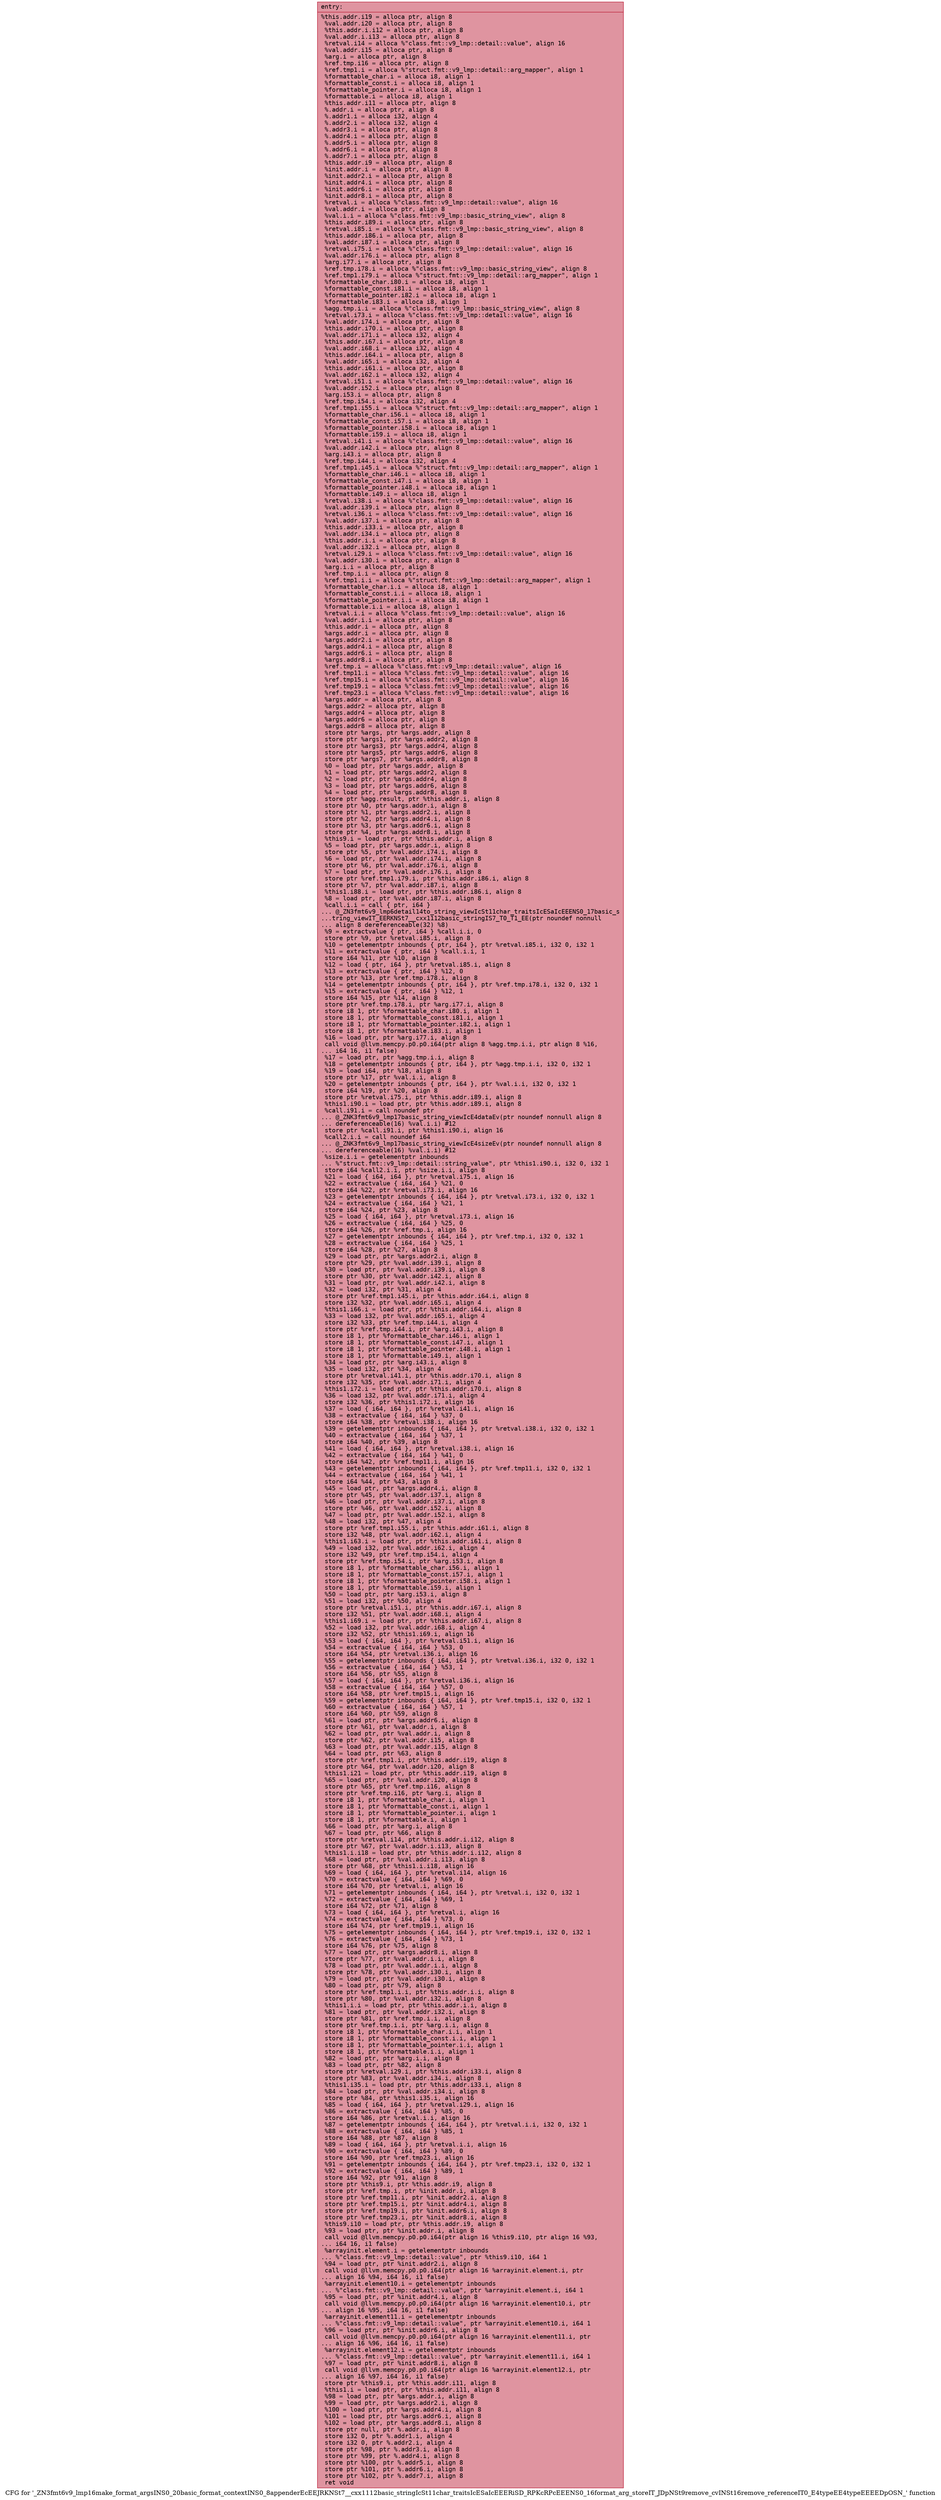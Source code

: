 digraph "CFG for '_ZN3fmt6v9_lmp16make_format_argsINS0_20basic_format_contextINS0_8appenderEcEEJRKNSt7__cxx1112basic_stringIcSt11char_traitsIcESaIcEEERiSD_RPKcRPcEEENS0_16format_arg_storeIT_JDpNSt9remove_cvINSt16remove_referenceIT0_E4typeEE4typeEEEEDpOSN_' function" {
	label="CFG for '_ZN3fmt6v9_lmp16make_format_argsINS0_20basic_format_contextINS0_8appenderEcEEJRKNSt7__cxx1112basic_stringIcSt11char_traitsIcESaIcEEERiSD_RPKcRPcEEENS0_16format_arg_storeIT_JDpNSt9remove_cvINSt16remove_referenceIT0_E4typeEE4typeEEEEDpOSN_' function";

	Node0x560f40df0110 [shape=record,color="#b70d28ff", style=filled, fillcolor="#b70d2870" fontname="Courier",label="{entry:\l|  %this.addr.i19 = alloca ptr, align 8\l  %val.addr.i20 = alloca ptr, align 8\l  %this.addr.i.i12 = alloca ptr, align 8\l  %val.addr.i.i13 = alloca ptr, align 8\l  %retval.i14 = alloca %\"class.fmt::v9_lmp::detail::value\", align 16\l  %val.addr.i15 = alloca ptr, align 8\l  %arg.i = alloca ptr, align 8\l  %ref.tmp.i16 = alloca ptr, align 8\l  %ref.tmp1.i = alloca %\"struct.fmt::v9_lmp::detail::arg_mapper\", align 1\l  %formattable_char.i = alloca i8, align 1\l  %formattable_const.i = alloca i8, align 1\l  %formattable_pointer.i = alloca i8, align 1\l  %formattable.i = alloca i8, align 1\l  %this.addr.i11 = alloca ptr, align 8\l  %.addr.i = alloca ptr, align 8\l  %.addr1.i = alloca i32, align 4\l  %.addr2.i = alloca i32, align 4\l  %.addr3.i = alloca ptr, align 8\l  %.addr4.i = alloca ptr, align 8\l  %.addr5.i = alloca ptr, align 8\l  %.addr6.i = alloca ptr, align 8\l  %.addr7.i = alloca ptr, align 8\l  %this.addr.i9 = alloca ptr, align 8\l  %init.addr.i = alloca ptr, align 8\l  %init.addr2.i = alloca ptr, align 8\l  %init.addr4.i = alloca ptr, align 8\l  %init.addr6.i = alloca ptr, align 8\l  %init.addr8.i = alloca ptr, align 8\l  %retval.i = alloca %\"class.fmt::v9_lmp::detail::value\", align 16\l  %val.addr.i = alloca ptr, align 8\l  %val.i.i = alloca %\"class.fmt::v9_lmp::basic_string_view\", align 8\l  %this.addr.i89.i = alloca ptr, align 8\l  %retval.i85.i = alloca %\"class.fmt::v9_lmp::basic_string_view\", align 8\l  %this.addr.i86.i = alloca ptr, align 8\l  %val.addr.i87.i = alloca ptr, align 8\l  %retval.i75.i = alloca %\"class.fmt::v9_lmp::detail::value\", align 16\l  %val.addr.i76.i = alloca ptr, align 8\l  %arg.i77.i = alloca ptr, align 8\l  %ref.tmp.i78.i = alloca %\"class.fmt::v9_lmp::basic_string_view\", align 8\l  %ref.tmp1.i79.i = alloca %\"struct.fmt::v9_lmp::detail::arg_mapper\", align 1\l  %formattable_char.i80.i = alloca i8, align 1\l  %formattable_const.i81.i = alloca i8, align 1\l  %formattable_pointer.i82.i = alloca i8, align 1\l  %formattable.i83.i = alloca i8, align 1\l  %agg.tmp.i.i = alloca %\"class.fmt::v9_lmp::basic_string_view\", align 8\l  %retval.i73.i = alloca %\"class.fmt::v9_lmp::detail::value\", align 16\l  %val.addr.i74.i = alloca ptr, align 8\l  %this.addr.i70.i = alloca ptr, align 8\l  %val.addr.i71.i = alloca i32, align 4\l  %this.addr.i67.i = alloca ptr, align 8\l  %val.addr.i68.i = alloca i32, align 4\l  %this.addr.i64.i = alloca ptr, align 8\l  %val.addr.i65.i = alloca i32, align 4\l  %this.addr.i61.i = alloca ptr, align 8\l  %val.addr.i62.i = alloca i32, align 4\l  %retval.i51.i = alloca %\"class.fmt::v9_lmp::detail::value\", align 16\l  %val.addr.i52.i = alloca ptr, align 8\l  %arg.i53.i = alloca ptr, align 8\l  %ref.tmp.i54.i = alloca i32, align 4\l  %ref.tmp1.i55.i = alloca %\"struct.fmt::v9_lmp::detail::arg_mapper\", align 1\l  %formattable_char.i56.i = alloca i8, align 1\l  %formattable_const.i57.i = alloca i8, align 1\l  %formattable_pointer.i58.i = alloca i8, align 1\l  %formattable.i59.i = alloca i8, align 1\l  %retval.i41.i = alloca %\"class.fmt::v9_lmp::detail::value\", align 16\l  %val.addr.i42.i = alloca ptr, align 8\l  %arg.i43.i = alloca ptr, align 8\l  %ref.tmp.i44.i = alloca i32, align 4\l  %ref.tmp1.i45.i = alloca %\"struct.fmt::v9_lmp::detail::arg_mapper\", align 1\l  %formattable_char.i46.i = alloca i8, align 1\l  %formattable_const.i47.i = alloca i8, align 1\l  %formattable_pointer.i48.i = alloca i8, align 1\l  %formattable.i49.i = alloca i8, align 1\l  %retval.i38.i = alloca %\"class.fmt::v9_lmp::detail::value\", align 16\l  %val.addr.i39.i = alloca ptr, align 8\l  %retval.i36.i = alloca %\"class.fmt::v9_lmp::detail::value\", align 16\l  %val.addr.i37.i = alloca ptr, align 8\l  %this.addr.i33.i = alloca ptr, align 8\l  %val.addr.i34.i = alloca ptr, align 8\l  %this.addr.i.i = alloca ptr, align 8\l  %val.addr.i32.i = alloca ptr, align 8\l  %retval.i29.i = alloca %\"class.fmt::v9_lmp::detail::value\", align 16\l  %val.addr.i30.i = alloca ptr, align 8\l  %arg.i.i = alloca ptr, align 8\l  %ref.tmp.i.i = alloca ptr, align 8\l  %ref.tmp1.i.i = alloca %\"struct.fmt::v9_lmp::detail::arg_mapper\", align 1\l  %formattable_char.i.i = alloca i8, align 1\l  %formattable_const.i.i = alloca i8, align 1\l  %formattable_pointer.i.i = alloca i8, align 1\l  %formattable.i.i = alloca i8, align 1\l  %retval.i.i = alloca %\"class.fmt::v9_lmp::detail::value\", align 16\l  %val.addr.i.i = alloca ptr, align 8\l  %this.addr.i = alloca ptr, align 8\l  %args.addr.i = alloca ptr, align 8\l  %args.addr2.i = alloca ptr, align 8\l  %args.addr4.i = alloca ptr, align 8\l  %args.addr6.i = alloca ptr, align 8\l  %args.addr8.i = alloca ptr, align 8\l  %ref.tmp.i = alloca %\"class.fmt::v9_lmp::detail::value\", align 16\l  %ref.tmp11.i = alloca %\"class.fmt::v9_lmp::detail::value\", align 16\l  %ref.tmp15.i = alloca %\"class.fmt::v9_lmp::detail::value\", align 16\l  %ref.tmp19.i = alloca %\"class.fmt::v9_lmp::detail::value\", align 16\l  %ref.tmp23.i = alloca %\"class.fmt::v9_lmp::detail::value\", align 16\l  %args.addr = alloca ptr, align 8\l  %args.addr2 = alloca ptr, align 8\l  %args.addr4 = alloca ptr, align 8\l  %args.addr6 = alloca ptr, align 8\l  %args.addr8 = alloca ptr, align 8\l  store ptr %args, ptr %args.addr, align 8\l  store ptr %args1, ptr %args.addr2, align 8\l  store ptr %args3, ptr %args.addr4, align 8\l  store ptr %args5, ptr %args.addr6, align 8\l  store ptr %args7, ptr %args.addr8, align 8\l  %0 = load ptr, ptr %args.addr, align 8\l  %1 = load ptr, ptr %args.addr2, align 8\l  %2 = load ptr, ptr %args.addr4, align 8\l  %3 = load ptr, ptr %args.addr6, align 8\l  %4 = load ptr, ptr %args.addr8, align 8\l  store ptr %agg.result, ptr %this.addr.i, align 8\l  store ptr %0, ptr %args.addr.i, align 8\l  store ptr %1, ptr %args.addr2.i, align 8\l  store ptr %2, ptr %args.addr4.i, align 8\l  store ptr %3, ptr %args.addr6.i, align 8\l  store ptr %4, ptr %args.addr8.i, align 8\l  %this9.i = load ptr, ptr %this.addr.i, align 8\l  %5 = load ptr, ptr %args.addr.i, align 8\l  store ptr %5, ptr %val.addr.i74.i, align 8\l  %6 = load ptr, ptr %val.addr.i74.i, align 8\l  store ptr %6, ptr %val.addr.i76.i, align 8\l  %7 = load ptr, ptr %val.addr.i76.i, align 8\l  store ptr %ref.tmp1.i79.i, ptr %this.addr.i86.i, align 8\l  store ptr %7, ptr %val.addr.i87.i, align 8\l  %this1.i88.i = load ptr, ptr %this.addr.i86.i, align 8\l  %8 = load ptr, ptr %val.addr.i87.i, align 8\l  %call.i.i = call \{ ptr, i64 \}\l... @_ZN3fmt6v9_lmp6detail14to_string_viewIcSt11char_traitsIcESaIcEEENS0_17basic_s\l...tring_viewIT_EERKNSt7__cxx1112basic_stringIS7_T0_T1_EE(ptr noundef nonnull\l... align 8 dereferenceable(32) %8)\l  %9 = extractvalue \{ ptr, i64 \} %call.i.i, 0\l  store ptr %9, ptr %retval.i85.i, align 8\l  %10 = getelementptr inbounds \{ ptr, i64 \}, ptr %retval.i85.i, i32 0, i32 1\l  %11 = extractvalue \{ ptr, i64 \} %call.i.i, 1\l  store i64 %11, ptr %10, align 8\l  %12 = load \{ ptr, i64 \}, ptr %retval.i85.i, align 8\l  %13 = extractvalue \{ ptr, i64 \} %12, 0\l  store ptr %13, ptr %ref.tmp.i78.i, align 8\l  %14 = getelementptr inbounds \{ ptr, i64 \}, ptr %ref.tmp.i78.i, i32 0, i32 1\l  %15 = extractvalue \{ ptr, i64 \} %12, 1\l  store i64 %15, ptr %14, align 8\l  store ptr %ref.tmp.i78.i, ptr %arg.i77.i, align 8\l  store i8 1, ptr %formattable_char.i80.i, align 1\l  store i8 1, ptr %formattable_const.i81.i, align 1\l  store i8 1, ptr %formattable_pointer.i82.i, align 1\l  store i8 1, ptr %formattable.i83.i, align 1\l  %16 = load ptr, ptr %arg.i77.i, align 8\l  call void @llvm.memcpy.p0.p0.i64(ptr align 8 %agg.tmp.i.i, ptr align 8 %16,\l... i64 16, i1 false)\l  %17 = load ptr, ptr %agg.tmp.i.i, align 8\l  %18 = getelementptr inbounds \{ ptr, i64 \}, ptr %agg.tmp.i.i, i32 0, i32 1\l  %19 = load i64, ptr %18, align 8\l  store ptr %17, ptr %val.i.i, align 8\l  %20 = getelementptr inbounds \{ ptr, i64 \}, ptr %val.i.i, i32 0, i32 1\l  store i64 %19, ptr %20, align 8\l  store ptr %retval.i75.i, ptr %this.addr.i89.i, align 8\l  %this1.i90.i = load ptr, ptr %this.addr.i89.i, align 8\l  %call.i91.i = call noundef ptr\l... @_ZNK3fmt6v9_lmp17basic_string_viewIcE4dataEv(ptr noundef nonnull align 8\l... dereferenceable(16) %val.i.i) #12\l  store ptr %call.i91.i, ptr %this1.i90.i, align 16\l  %call2.i.i = call noundef i64\l... @_ZNK3fmt6v9_lmp17basic_string_viewIcE4sizeEv(ptr noundef nonnull align 8\l... dereferenceable(16) %val.i.i) #12\l  %size.i.i = getelementptr inbounds\l... %\"struct.fmt::v9_lmp::detail::string_value\", ptr %this1.i90.i, i32 0, i32 1\l  store i64 %call2.i.i, ptr %size.i.i, align 8\l  %21 = load \{ i64, i64 \}, ptr %retval.i75.i, align 16\l  %22 = extractvalue \{ i64, i64 \} %21, 0\l  store i64 %22, ptr %retval.i73.i, align 16\l  %23 = getelementptr inbounds \{ i64, i64 \}, ptr %retval.i73.i, i32 0, i32 1\l  %24 = extractvalue \{ i64, i64 \} %21, 1\l  store i64 %24, ptr %23, align 8\l  %25 = load \{ i64, i64 \}, ptr %retval.i73.i, align 16\l  %26 = extractvalue \{ i64, i64 \} %25, 0\l  store i64 %26, ptr %ref.tmp.i, align 16\l  %27 = getelementptr inbounds \{ i64, i64 \}, ptr %ref.tmp.i, i32 0, i32 1\l  %28 = extractvalue \{ i64, i64 \} %25, 1\l  store i64 %28, ptr %27, align 8\l  %29 = load ptr, ptr %args.addr2.i, align 8\l  store ptr %29, ptr %val.addr.i39.i, align 8\l  %30 = load ptr, ptr %val.addr.i39.i, align 8\l  store ptr %30, ptr %val.addr.i42.i, align 8\l  %31 = load ptr, ptr %val.addr.i42.i, align 8\l  %32 = load i32, ptr %31, align 4\l  store ptr %ref.tmp1.i45.i, ptr %this.addr.i64.i, align 8\l  store i32 %32, ptr %val.addr.i65.i, align 4\l  %this1.i66.i = load ptr, ptr %this.addr.i64.i, align 8\l  %33 = load i32, ptr %val.addr.i65.i, align 4\l  store i32 %33, ptr %ref.tmp.i44.i, align 4\l  store ptr %ref.tmp.i44.i, ptr %arg.i43.i, align 8\l  store i8 1, ptr %formattable_char.i46.i, align 1\l  store i8 1, ptr %formattable_const.i47.i, align 1\l  store i8 1, ptr %formattable_pointer.i48.i, align 1\l  store i8 1, ptr %formattable.i49.i, align 1\l  %34 = load ptr, ptr %arg.i43.i, align 8\l  %35 = load i32, ptr %34, align 4\l  store ptr %retval.i41.i, ptr %this.addr.i70.i, align 8\l  store i32 %35, ptr %val.addr.i71.i, align 4\l  %this1.i72.i = load ptr, ptr %this.addr.i70.i, align 8\l  %36 = load i32, ptr %val.addr.i71.i, align 4\l  store i32 %36, ptr %this1.i72.i, align 16\l  %37 = load \{ i64, i64 \}, ptr %retval.i41.i, align 16\l  %38 = extractvalue \{ i64, i64 \} %37, 0\l  store i64 %38, ptr %retval.i38.i, align 16\l  %39 = getelementptr inbounds \{ i64, i64 \}, ptr %retval.i38.i, i32 0, i32 1\l  %40 = extractvalue \{ i64, i64 \} %37, 1\l  store i64 %40, ptr %39, align 8\l  %41 = load \{ i64, i64 \}, ptr %retval.i38.i, align 16\l  %42 = extractvalue \{ i64, i64 \} %41, 0\l  store i64 %42, ptr %ref.tmp11.i, align 16\l  %43 = getelementptr inbounds \{ i64, i64 \}, ptr %ref.tmp11.i, i32 0, i32 1\l  %44 = extractvalue \{ i64, i64 \} %41, 1\l  store i64 %44, ptr %43, align 8\l  %45 = load ptr, ptr %args.addr4.i, align 8\l  store ptr %45, ptr %val.addr.i37.i, align 8\l  %46 = load ptr, ptr %val.addr.i37.i, align 8\l  store ptr %46, ptr %val.addr.i52.i, align 8\l  %47 = load ptr, ptr %val.addr.i52.i, align 8\l  %48 = load i32, ptr %47, align 4\l  store ptr %ref.tmp1.i55.i, ptr %this.addr.i61.i, align 8\l  store i32 %48, ptr %val.addr.i62.i, align 4\l  %this1.i63.i = load ptr, ptr %this.addr.i61.i, align 8\l  %49 = load i32, ptr %val.addr.i62.i, align 4\l  store i32 %49, ptr %ref.tmp.i54.i, align 4\l  store ptr %ref.tmp.i54.i, ptr %arg.i53.i, align 8\l  store i8 1, ptr %formattable_char.i56.i, align 1\l  store i8 1, ptr %formattable_const.i57.i, align 1\l  store i8 1, ptr %formattable_pointer.i58.i, align 1\l  store i8 1, ptr %formattable.i59.i, align 1\l  %50 = load ptr, ptr %arg.i53.i, align 8\l  %51 = load i32, ptr %50, align 4\l  store ptr %retval.i51.i, ptr %this.addr.i67.i, align 8\l  store i32 %51, ptr %val.addr.i68.i, align 4\l  %this1.i69.i = load ptr, ptr %this.addr.i67.i, align 8\l  %52 = load i32, ptr %val.addr.i68.i, align 4\l  store i32 %52, ptr %this1.i69.i, align 16\l  %53 = load \{ i64, i64 \}, ptr %retval.i51.i, align 16\l  %54 = extractvalue \{ i64, i64 \} %53, 0\l  store i64 %54, ptr %retval.i36.i, align 16\l  %55 = getelementptr inbounds \{ i64, i64 \}, ptr %retval.i36.i, i32 0, i32 1\l  %56 = extractvalue \{ i64, i64 \} %53, 1\l  store i64 %56, ptr %55, align 8\l  %57 = load \{ i64, i64 \}, ptr %retval.i36.i, align 16\l  %58 = extractvalue \{ i64, i64 \} %57, 0\l  store i64 %58, ptr %ref.tmp15.i, align 16\l  %59 = getelementptr inbounds \{ i64, i64 \}, ptr %ref.tmp15.i, i32 0, i32 1\l  %60 = extractvalue \{ i64, i64 \} %57, 1\l  store i64 %60, ptr %59, align 8\l  %61 = load ptr, ptr %args.addr6.i, align 8\l  store ptr %61, ptr %val.addr.i, align 8\l  %62 = load ptr, ptr %val.addr.i, align 8\l  store ptr %62, ptr %val.addr.i15, align 8\l  %63 = load ptr, ptr %val.addr.i15, align 8\l  %64 = load ptr, ptr %63, align 8\l  store ptr %ref.tmp1.i, ptr %this.addr.i19, align 8\l  store ptr %64, ptr %val.addr.i20, align 8\l  %this1.i21 = load ptr, ptr %this.addr.i19, align 8\l  %65 = load ptr, ptr %val.addr.i20, align 8\l  store ptr %65, ptr %ref.tmp.i16, align 8\l  store ptr %ref.tmp.i16, ptr %arg.i, align 8\l  store i8 1, ptr %formattable_char.i, align 1\l  store i8 1, ptr %formattable_const.i, align 1\l  store i8 1, ptr %formattable_pointer.i, align 1\l  store i8 1, ptr %formattable.i, align 1\l  %66 = load ptr, ptr %arg.i, align 8\l  %67 = load ptr, ptr %66, align 8\l  store ptr %retval.i14, ptr %this.addr.i.i12, align 8\l  store ptr %67, ptr %val.addr.i.i13, align 8\l  %this1.i.i18 = load ptr, ptr %this.addr.i.i12, align 8\l  %68 = load ptr, ptr %val.addr.i.i13, align 8\l  store ptr %68, ptr %this1.i.i18, align 16\l  %69 = load \{ i64, i64 \}, ptr %retval.i14, align 16\l  %70 = extractvalue \{ i64, i64 \} %69, 0\l  store i64 %70, ptr %retval.i, align 16\l  %71 = getelementptr inbounds \{ i64, i64 \}, ptr %retval.i, i32 0, i32 1\l  %72 = extractvalue \{ i64, i64 \} %69, 1\l  store i64 %72, ptr %71, align 8\l  %73 = load \{ i64, i64 \}, ptr %retval.i, align 16\l  %74 = extractvalue \{ i64, i64 \} %73, 0\l  store i64 %74, ptr %ref.tmp19.i, align 16\l  %75 = getelementptr inbounds \{ i64, i64 \}, ptr %ref.tmp19.i, i32 0, i32 1\l  %76 = extractvalue \{ i64, i64 \} %73, 1\l  store i64 %76, ptr %75, align 8\l  %77 = load ptr, ptr %args.addr8.i, align 8\l  store ptr %77, ptr %val.addr.i.i, align 8\l  %78 = load ptr, ptr %val.addr.i.i, align 8\l  store ptr %78, ptr %val.addr.i30.i, align 8\l  %79 = load ptr, ptr %val.addr.i30.i, align 8\l  %80 = load ptr, ptr %79, align 8\l  store ptr %ref.tmp1.i.i, ptr %this.addr.i.i, align 8\l  store ptr %80, ptr %val.addr.i32.i, align 8\l  %this1.i.i = load ptr, ptr %this.addr.i.i, align 8\l  %81 = load ptr, ptr %val.addr.i32.i, align 8\l  store ptr %81, ptr %ref.tmp.i.i, align 8\l  store ptr %ref.tmp.i.i, ptr %arg.i.i, align 8\l  store i8 1, ptr %formattable_char.i.i, align 1\l  store i8 1, ptr %formattable_const.i.i, align 1\l  store i8 1, ptr %formattable_pointer.i.i, align 1\l  store i8 1, ptr %formattable.i.i, align 1\l  %82 = load ptr, ptr %arg.i.i, align 8\l  %83 = load ptr, ptr %82, align 8\l  store ptr %retval.i29.i, ptr %this.addr.i33.i, align 8\l  store ptr %83, ptr %val.addr.i34.i, align 8\l  %this1.i35.i = load ptr, ptr %this.addr.i33.i, align 8\l  %84 = load ptr, ptr %val.addr.i34.i, align 8\l  store ptr %84, ptr %this1.i35.i, align 16\l  %85 = load \{ i64, i64 \}, ptr %retval.i29.i, align 16\l  %86 = extractvalue \{ i64, i64 \} %85, 0\l  store i64 %86, ptr %retval.i.i, align 16\l  %87 = getelementptr inbounds \{ i64, i64 \}, ptr %retval.i.i, i32 0, i32 1\l  %88 = extractvalue \{ i64, i64 \} %85, 1\l  store i64 %88, ptr %87, align 8\l  %89 = load \{ i64, i64 \}, ptr %retval.i.i, align 16\l  %90 = extractvalue \{ i64, i64 \} %89, 0\l  store i64 %90, ptr %ref.tmp23.i, align 16\l  %91 = getelementptr inbounds \{ i64, i64 \}, ptr %ref.tmp23.i, i32 0, i32 1\l  %92 = extractvalue \{ i64, i64 \} %89, 1\l  store i64 %92, ptr %91, align 8\l  store ptr %this9.i, ptr %this.addr.i9, align 8\l  store ptr %ref.tmp.i, ptr %init.addr.i, align 8\l  store ptr %ref.tmp11.i, ptr %init.addr2.i, align 8\l  store ptr %ref.tmp15.i, ptr %init.addr4.i, align 8\l  store ptr %ref.tmp19.i, ptr %init.addr6.i, align 8\l  store ptr %ref.tmp23.i, ptr %init.addr8.i, align 8\l  %this9.i10 = load ptr, ptr %this.addr.i9, align 8\l  %93 = load ptr, ptr %init.addr.i, align 8\l  call void @llvm.memcpy.p0.p0.i64(ptr align 16 %this9.i10, ptr align 16 %93,\l... i64 16, i1 false)\l  %arrayinit.element.i = getelementptr inbounds\l... %\"class.fmt::v9_lmp::detail::value\", ptr %this9.i10, i64 1\l  %94 = load ptr, ptr %init.addr2.i, align 8\l  call void @llvm.memcpy.p0.p0.i64(ptr align 16 %arrayinit.element.i, ptr\l... align 16 %94, i64 16, i1 false)\l  %arrayinit.element10.i = getelementptr inbounds\l... %\"class.fmt::v9_lmp::detail::value\", ptr %arrayinit.element.i, i64 1\l  %95 = load ptr, ptr %init.addr4.i, align 8\l  call void @llvm.memcpy.p0.p0.i64(ptr align 16 %arrayinit.element10.i, ptr\l... align 16 %95, i64 16, i1 false)\l  %arrayinit.element11.i = getelementptr inbounds\l... %\"class.fmt::v9_lmp::detail::value\", ptr %arrayinit.element10.i, i64 1\l  %96 = load ptr, ptr %init.addr6.i, align 8\l  call void @llvm.memcpy.p0.p0.i64(ptr align 16 %arrayinit.element11.i, ptr\l... align 16 %96, i64 16, i1 false)\l  %arrayinit.element12.i = getelementptr inbounds\l... %\"class.fmt::v9_lmp::detail::value\", ptr %arrayinit.element11.i, i64 1\l  %97 = load ptr, ptr %init.addr8.i, align 8\l  call void @llvm.memcpy.p0.p0.i64(ptr align 16 %arrayinit.element12.i, ptr\l... align 16 %97, i64 16, i1 false)\l  store ptr %this9.i, ptr %this.addr.i11, align 8\l  %this1.i = load ptr, ptr %this.addr.i11, align 8\l  %98 = load ptr, ptr %args.addr.i, align 8\l  %99 = load ptr, ptr %args.addr2.i, align 8\l  %100 = load ptr, ptr %args.addr4.i, align 8\l  %101 = load ptr, ptr %args.addr6.i, align 8\l  %102 = load ptr, ptr %args.addr8.i, align 8\l  store ptr null, ptr %.addr.i, align 8\l  store i32 0, ptr %.addr1.i, align 4\l  store i32 0, ptr %.addr2.i, align 4\l  store ptr %98, ptr %.addr3.i, align 8\l  store ptr %99, ptr %.addr4.i, align 8\l  store ptr %100, ptr %.addr5.i, align 8\l  store ptr %101, ptr %.addr6.i, align 8\l  store ptr %102, ptr %.addr7.i, align 8\l  ret void\l}"];
}
